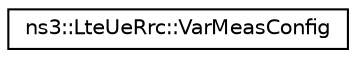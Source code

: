 digraph "Graphical Class Hierarchy"
{
 // LATEX_PDF_SIZE
  edge [fontname="Helvetica",fontsize="10",labelfontname="Helvetica",labelfontsize="10"];
  node [fontname="Helvetica",fontsize="10",shape=record];
  rankdir="LR";
  Node0 [label="ns3::LteUeRrc::VarMeasConfig",height=0.2,width=0.4,color="black", fillcolor="white", style="filled",URL="$structns3_1_1_lte_ue_rrc_1_1_var_meas_config.html",tooltip="Includes the accumulated configuration of the measurements to be performed by the UE."];
}
